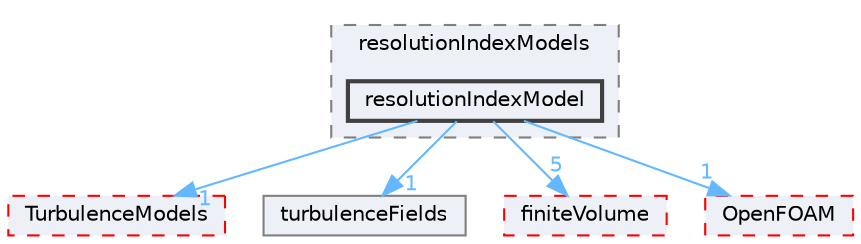 digraph "src/functionObjects/field/resolutionIndex/resolutionIndexModels/resolutionIndexModel"
{
 // LATEX_PDF_SIZE
  bgcolor="transparent";
  edge [fontname=Helvetica,fontsize=10,labelfontname=Helvetica,labelfontsize=10];
  node [fontname=Helvetica,fontsize=10,shape=box,height=0.2,width=0.4];
  compound=true
  subgraph clusterdir_cf14d401277a9274773b840034e671c0 {
    graph [ bgcolor="#edf0f7", pencolor="grey50", label="resolutionIndexModels", fontname=Helvetica,fontsize=10 style="filled,dashed", URL="dir_cf14d401277a9274773b840034e671c0.html",tooltip=""]
  dir_a95163a2d7d20003ae65738ae90795fd [label="resolutionIndexModel", fillcolor="#edf0f7", color="grey25", style="filled,bold", URL="dir_a95163a2d7d20003ae65738ae90795fd.html",tooltip=""];
  }
  dir_1eda626aeac0f0ad2848c36acaa5d501 [label="TurbulenceModels", fillcolor="#edf0f7", color="red", style="filled,dashed", URL="dir_1eda626aeac0f0ad2848c36acaa5d501.html",tooltip=""];
  dir_5409d0360eb781d7ff82b6acabe6aa22 [label="turbulenceFields", fillcolor="#edf0f7", color="grey50", style="filled", URL="dir_5409d0360eb781d7ff82b6acabe6aa22.html",tooltip=""];
  dir_9bd15774b555cf7259a6fa18f99fe99b [label="finiteVolume", fillcolor="#edf0f7", color="red", style="filled,dashed", URL="dir_9bd15774b555cf7259a6fa18f99fe99b.html",tooltip=""];
  dir_c5473ff19b20e6ec4dfe5c310b3778a8 [label="OpenFOAM", fillcolor="#edf0f7", color="red", style="filled,dashed", URL="dir_c5473ff19b20e6ec4dfe5c310b3778a8.html",tooltip=""];
  dir_a95163a2d7d20003ae65738ae90795fd->dir_1eda626aeac0f0ad2848c36acaa5d501 [headlabel="1", labeldistance=1.5 headhref="dir_003327_004143.html" href="dir_003327_004143.html" color="steelblue1" fontcolor="steelblue1"];
  dir_a95163a2d7d20003ae65738ae90795fd->dir_5409d0360eb781d7ff82b6acabe6aa22 [headlabel="1", labeldistance=1.5 headhref="dir_003327_004139.html" href="dir_003327_004139.html" color="steelblue1" fontcolor="steelblue1"];
  dir_a95163a2d7d20003ae65738ae90795fd->dir_9bd15774b555cf7259a6fa18f99fe99b [headlabel="5", labeldistance=1.5 headhref="dir_003327_001387.html" href="dir_003327_001387.html" color="steelblue1" fontcolor="steelblue1"];
  dir_a95163a2d7d20003ae65738ae90795fd->dir_c5473ff19b20e6ec4dfe5c310b3778a8 [headlabel="1", labeldistance=1.5 headhref="dir_003327_002695.html" href="dir_003327_002695.html" color="steelblue1" fontcolor="steelblue1"];
}
